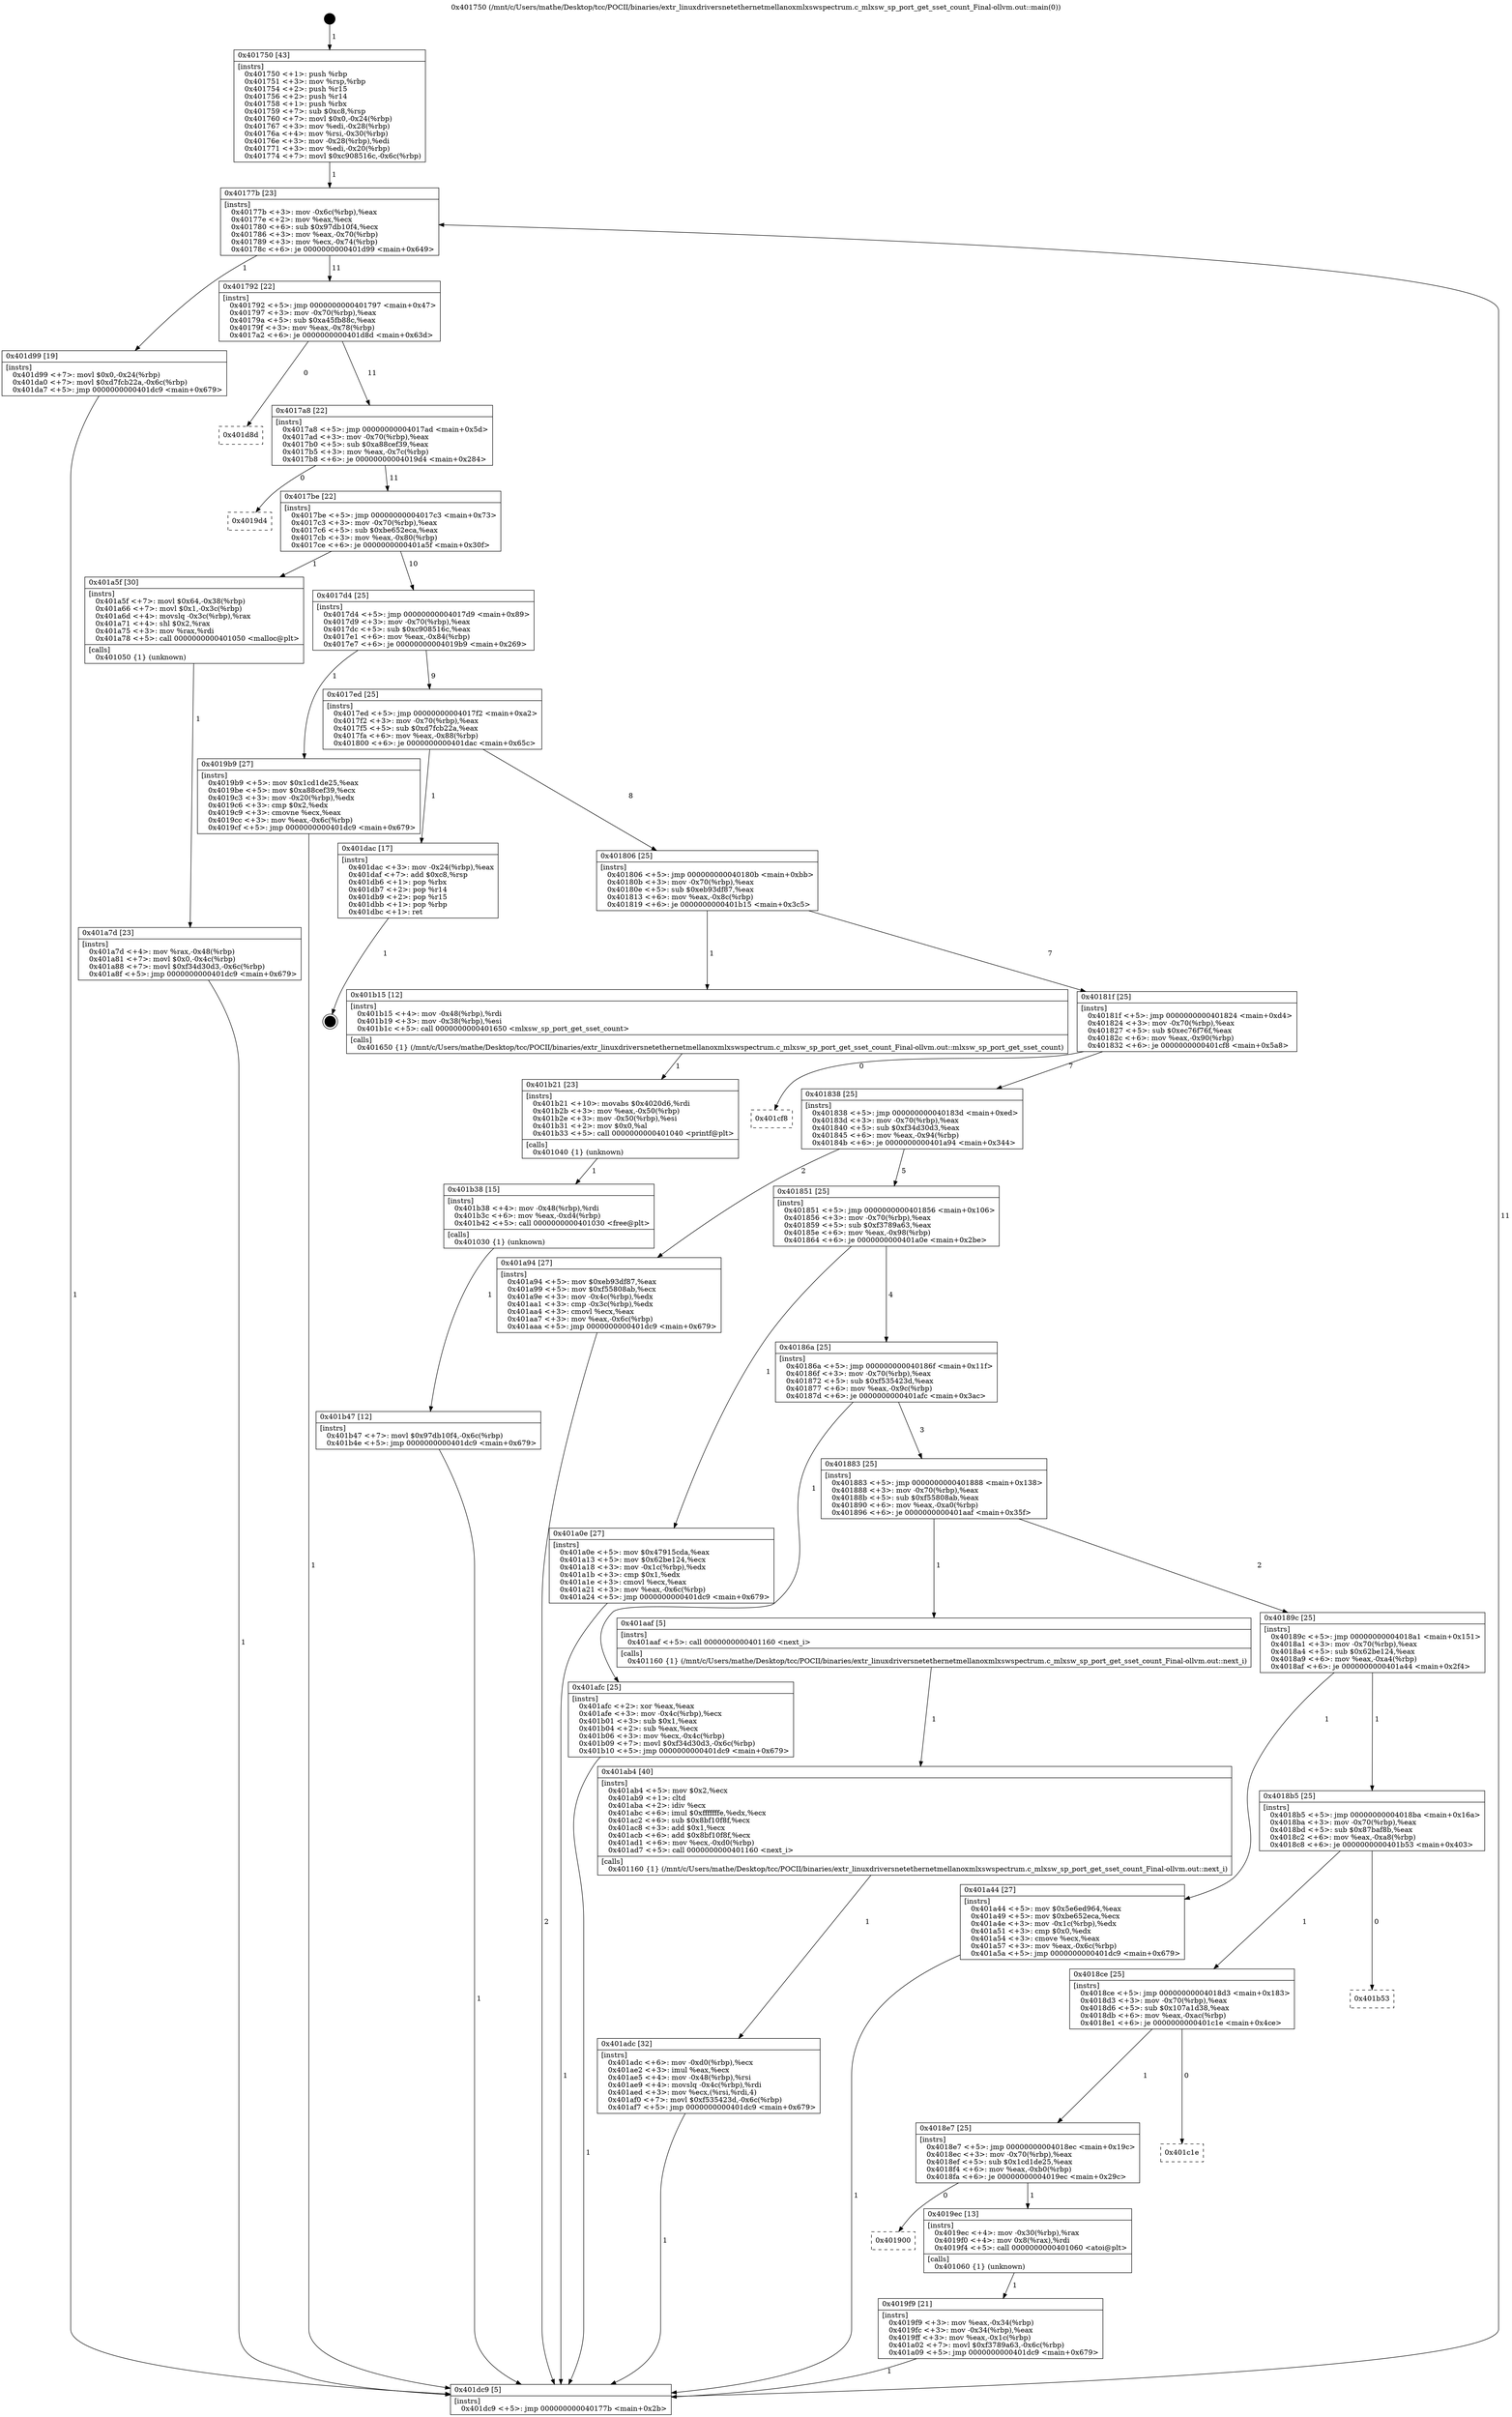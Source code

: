 digraph "0x401750" {
  label = "0x401750 (/mnt/c/Users/mathe/Desktop/tcc/POCII/binaries/extr_linuxdriversnetethernetmellanoxmlxswspectrum.c_mlxsw_sp_port_get_sset_count_Final-ollvm.out::main(0))"
  labelloc = "t"
  node[shape=record]

  Entry [label="",width=0.3,height=0.3,shape=circle,fillcolor=black,style=filled]
  "0x40177b" [label="{
     0x40177b [23]\l
     | [instrs]\l
     &nbsp;&nbsp;0x40177b \<+3\>: mov -0x6c(%rbp),%eax\l
     &nbsp;&nbsp;0x40177e \<+2\>: mov %eax,%ecx\l
     &nbsp;&nbsp;0x401780 \<+6\>: sub $0x97db10f4,%ecx\l
     &nbsp;&nbsp;0x401786 \<+3\>: mov %eax,-0x70(%rbp)\l
     &nbsp;&nbsp;0x401789 \<+3\>: mov %ecx,-0x74(%rbp)\l
     &nbsp;&nbsp;0x40178c \<+6\>: je 0000000000401d99 \<main+0x649\>\l
  }"]
  "0x401d99" [label="{
     0x401d99 [19]\l
     | [instrs]\l
     &nbsp;&nbsp;0x401d99 \<+7\>: movl $0x0,-0x24(%rbp)\l
     &nbsp;&nbsp;0x401da0 \<+7\>: movl $0xd7fcb22a,-0x6c(%rbp)\l
     &nbsp;&nbsp;0x401da7 \<+5\>: jmp 0000000000401dc9 \<main+0x679\>\l
  }"]
  "0x401792" [label="{
     0x401792 [22]\l
     | [instrs]\l
     &nbsp;&nbsp;0x401792 \<+5\>: jmp 0000000000401797 \<main+0x47\>\l
     &nbsp;&nbsp;0x401797 \<+3\>: mov -0x70(%rbp),%eax\l
     &nbsp;&nbsp;0x40179a \<+5\>: sub $0xa45fb88c,%eax\l
     &nbsp;&nbsp;0x40179f \<+3\>: mov %eax,-0x78(%rbp)\l
     &nbsp;&nbsp;0x4017a2 \<+6\>: je 0000000000401d8d \<main+0x63d\>\l
  }"]
  Exit [label="",width=0.3,height=0.3,shape=circle,fillcolor=black,style=filled,peripheries=2]
  "0x401d8d" [label="{
     0x401d8d\l
  }", style=dashed]
  "0x4017a8" [label="{
     0x4017a8 [22]\l
     | [instrs]\l
     &nbsp;&nbsp;0x4017a8 \<+5\>: jmp 00000000004017ad \<main+0x5d\>\l
     &nbsp;&nbsp;0x4017ad \<+3\>: mov -0x70(%rbp),%eax\l
     &nbsp;&nbsp;0x4017b0 \<+5\>: sub $0xa88cef39,%eax\l
     &nbsp;&nbsp;0x4017b5 \<+3\>: mov %eax,-0x7c(%rbp)\l
     &nbsp;&nbsp;0x4017b8 \<+6\>: je 00000000004019d4 \<main+0x284\>\l
  }"]
  "0x401b47" [label="{
     0x401b47 [12]\l
     | [instrs]\l
     &nbsp;&nbsp;0x401b47 \<+7\>: movl $0x97db10f4,-0x6c(%rbp)\l
     &nbsp;&nbsp;0x401b4e \<+5\>: jmp 0000000000401dc9 \<main+0x679\>\l
  }"]
  "0x4019d4" [label="{
     0x4019d4\l
  }", style=dashed]
  "0x4017be" [label="{
     0x4017be [22]\l
     | [instrs]\l
     &nbsp;&nbsp;0x4017be \<+5\>: jmp 00000000004017c3 \<main+0x73\>\l
     &nbsp;&nbsp;0x4017c3 \<+3\>: mov -0x70(%rbp),%eax\l
     &nbsp;&nbsp;0x4017c6 \<+5\>: sub $0xbe652eca,%eax\l
     &nbsp;&nbsp;0x4017cb \<+3\>: mov %eax,-0x80(%rbp)\l
     &nbsp;&nbsp;0x4017ce \<+6\>: je 0000000000401a5f \<main+0x30f\>\l
  }"]
  "0x401b38" [label="{
     0x401b38 [15]\l
     | [instrs]\l
     &nbsp;&nbsp;0x401b38 \<+4\>: mov -0x48(%rbp),%rdi\l
     &nbsp;&nbsp;0x401b3c \<+6\>: mov %eax,-0xd4(%rbp)\l
     &nbsp;&nbsp;0x401b42 \<+5\>: call 0000000000401030 \<free@plt\>\l
     | [calls]\l
     &nbsp;&nbsp;0x401030 \{1\} (unknown)\l
  }"]
  "0x401a5f" [label="{
     0x401a5f [30]\l
     | [instrs]\l
     &nbsp;&nbsp;0x401a5f \<+7\>: movl $0x64,-0x38(%rbp)\l
     &nbsp;&nbsp;0x401a66 \<+7\>: movl $0x1,-0x3c(%rbp)\l
     &nbsp;&nbsp;0x401a6d \<+4\>: movslq -0x3c(%rbp),%rax\l
     &nbsp;&nbsp;0x401a71 \<+4\>: shl $0x2,%rax\l
     &nbsp;&nbsp;0x401a75 \<+3\>: mov %rax,%rdi\l
     &nbsp;&nbsp;0x401a78 \<+5\>: call 0000000000401050 \<malloc@plt\>\l
     | [calls]\l
     &nbsp;&nbsp;0x401050 \{1\} (unknown)\l
  }"]
  "0x4017d4" [label="{
     0x4017d4 [25]\l
     | [instrs]\l
     &nbsp;&nbsp;0x4017d4 \<+5\>: jmp 00000000004017d9 \<main+0x89\>\l
     &nbsp;&nbsp;0x4017d9 \<+3\>: mov -0x70(%rbp),%eax\l
     &nbsp;&nbsp;0x4017dc \<+5\>: sub $0xc908516c,%eax\l
     &nbsp;&nbsp;0x4017e1 \<+6\>: mov %eax,-0x84(%rbp)\l
     &nbsp;&nbsp;0x4017e7 \<+6\>: je 00000000004019b9 \<main+0x269\>\l
  }"]
  "0x401b21" [label="{
     0x401b21 [23]\l
     | [instrs]\l
     &nbsp;&nbsp;0x401b21 \<+10\>: movabs $0x4020d6,%rdi\l
     &nbsp;&nbsp;0x401b2b \<+3\>: mov %eax,-0x50(%rbp)\l
     &nbsp;&nbsp;0x401b2e \<+3\>: mov -0x50(%rbp),%esi\l
     &nbsp;&nbsp;0x401b31 \<+2\>: mov $0x0,%al\l
     &nbsp;&nbsp;0x401b33 \<+5\>: call 0000000000401040 \<printf@plt\>\l
     | [calls]\l
     &nbsp;&nbsp;0x401040 \{1\} (unknown)\l
  }"]
  "0x4019b9" [label="{
     0x4019b9 [27]\l
     | [instrs]\l
     &nbsp;&nbsp;0x4019b9 \<+5\>: mov $0x1cd1de25,%eax\l
     &nbsp;&nbsp;0x4019be \<+5\>: mov $0xa88cef39,%ecx\l
     &nbsp;&nbsp;0x4019c3 \<+3\>: mov -0x20(%rbp),%edx\l
     &nbsp;&nbsp;0x4019c6 \<+3\>: cmp $0x2,%edx\l
     &nbsp;&nbsp;0x4019c9 \<+3\>: cmovne %ecx,%eax\l
     &nbsp;&nbsp;0x4019cc \<+3\>: mov %eax,-0x6c(%rbp)\l
     &nbsp;&nbsp;0x4019cf \<+5\>: jmp 0000000000401dc9 \<main+0x679\>\l
  }"]
  "0x4017ed" [label="{
     0x4017ed [25]\l
     | [instrs]\l
     &nbsp;&nbsp;0x4017ed \<+5\>: jmp 00000000004017f2 \<main+0xa2\>\l
     &nbsp;&nbsp;0x4017f2 \<+3\>: mov -0x70(%rbp),%eax\l
     &nbsp;&nbsp;0x4017f5 \<+5\>: sub $0xd7fcb22a,%eax\l
     &nbsp;&nbsp;0x4017fa \<+6\>: mov %eax,-0x88(%rbp)\l
     &nbsp;&nbsp;0x401800 \<+6\>: je 0000000000401dac \<main+0x65c\>\l
  }"]
  "0x401dc9" [label="{
     0x401dc9 [5]\l
     | [instrs]\l
     &nbsp;&nbsp;0x401dc9 \<+5\>: jmp 000000000040177b \<main+0x2b\>\l
  }"]
  "0x401750" [label="{
     0x401750 [43]\l
     | [instrs]\l
     &nbsp;&nbsp;0x401750 \<+1\>: push %rbp\l
     &nbsp;&nbsp;0x401751 \<+3\>: mov %rsp,%rbp\l
     &nbsp;&nbsp;0x401754 \<+2\>: push %r15\l
     &nbsp;&nbsp;0x401756 \<+2\>: push %r14\l
     &nbsp;&nbsp;0x401758 \<+1\>: push %rbx\l
     &nbsp;&nbsp;0x401759 \<+7\>: sub $0xc8,%rsp\l
     &nbsp;&nbsp;0x401760 \<+7\>: movl $0x0,-0x24(%rbp)\l
     &nbsp;&nbsp;0x401767 \<+3\>: mov %edi,-0x28(%rbp)\l
     &nbsp;&nbsp;0x40176a \<+4\>: mov %rsi,-0x30(%rbp)\l
     &nbsp;&nbsp;0x40176e \<+3\>: mov -0x28(%rbp),%edi\l
     &nbsp;&nbsp;0x401771 \<+3\>: mov %edi,-0x20(%rbp)\l
     &nbsp;&nbsp;0x401774 \<+7\>: movl $0xc908516c,-0x6c(%rbp)\l
  }"]
  "0x401adc" [label="{
     0x401adc [32]\l
     | [instrs]\l
     &nbsp;&nbsp;0x401adc \<+6\>: mov -0xd0(%rbp),%ecx\l
     &nbsp;&nbsp;0x401ae2 \<+3\>: imul %eax,%ecx\l
     &nbsp;&nbsp;0x401ae5 \<+4\>: mov -0x48(%rbp),%rsi\l
     &nbsp;&nbsp;0x401ae9 \<+4\>: movslq -0x4c(%rbp),%rdi\l
     &nbsp;&nbsp;0x401aed \<+3\>: mov %ecx,(%rsi,%rdi,4)\l
     &nbsp;&nbsp;0x401af0 \<+7\>: movl $0xf535423d,-0x6c(%rbp)\l
     &nbsp;&nbsp;0x401af7 \<+5\>: jmp 0000000000401dc9 \<main+0x679\>\l
  }"]
  "0x401dac" [label="{
     0x401dac [17]\l
     | [instrs]\l
     &nbsp;&nbsp;0x401dac \<+3\>: mov -0x24(%rbp),%eax\l
     &nbsp;&nbsp;0x401daf \<+7\>: add $0xc8,%rsp\l
     &nbsp;&nbsp;0x401db6 \<+1\>: pop %rbx\l
     &nbsp;&nbsp;0x401db7 \<+2\>: pop %r14\l
     &nbsp;&nbsp;0x401db9 \<+2\>: pop %r15\l
     &nbsp;&nbsp;0x401dbb \<+1\>: pop %rbp\l
     &nbsp;&nbsp;0x401dbc \<+1\>: ret\l
  }"]
  "0x401806" [label="{
     0x401806 [25]\l
     | [instrs]\l
     &nbsp;&nbsp;0x401806 \<+5\>: jmp 000000000040180b \<main+0xbb\>\l
     &nbsp;&nbsp;0x40180b \<+3\>: mov -0x70(%rbp),%eax\l
     &nbsp;&nbsp;0x40180e \<+5\>: sub $0xeb93df87,%eax\l
     &nbsp;&nbsp;0x401813 \<+6\>: mov %eax,-0x8c(%rbp)\l
     &nbsp;&nbsp;0x401819 \<+6\>: je 0000000000401b15 \<main+0x3c5\>\l
  }"]
  "0x401ab4" [label="{
     0x401ab4 [40]\l
     | [instrs]\l
     &nbsp;&nbsp;0x401ab4 \<+5\>: mov $0x2,%ecx\l
     &nbsp;&nbsp;0x401ab9 \<+1\>: cltd\l
     &nbsp;&nbsp;0x401aba \<+2\>: idiv %ecx\l
     &nbsp;&nbsp;0x401abc \<+6\>: imul $0xfffffffe,%edx,%ecx\l
     &nbsp;&nbsp;0x401ac2 \<+6\>: sub $0x8bf10f8f,%ecx\l
     &nbsp;&nbsp;0x401ac8 \<+3\>: add $0x1,%ecx\l
     &nbsp;&nbsp;0x401acb \<+6\>: add $0x8bf10f8f,%ecx\l
     &nbsp;&nbsp;0x401ad1 \<+6\>: mov %ecx,-0xd0(%rbp)\l
     &nbsp;&nbsp;0x401ad7 \<+5\>: call 0000000000401160 \<next_i\>\l
     | [calls]\l
     &nbsp;&nbsp;0x401160 \{1\} (/mnt/c/Users/mathe/Desktop/tcc/POCII/binaries/extr_linuxdriversnetethernetmellanoxmlxswspectrum.c_mlxsw_sp_port_get_sset_count_Final-ollvm.out::next_i)\l
  }"]
  "0x401b15" [label="{
     0x401b15 [12]\l
     | [instrs]\l
     &nbsp;&nbsp;0x401b15 \<+4\>: mov -0x48(%rbp),%rdi\l
     &nbsp;&nbsp;0x401b19 \<+3\>: mov -0x38(%rbp),%esi\l
     &nbsp;&nbsp;0x401b1c \<+5\>: call 0000000000401650 \<mlxsw_sp_port_get_sset_count\>\l
     | [calls]\l
     &nbsp;&nbsp;0x401650 \{1\} (/mnt/c/Users/mathe/Desktop/tcc/POCII/binaries/extr_linuxdriversnetethernetmellanoxmlxswspectrum.c_mlxsw_sp_port_get_sset_count_Final-ollvm.out::mlxsw_sp_port_get_sset_count)\l
  }"]
  "0x40181f" [label="{
     0x40181f [25]\l
     | [instrs]\l
     &nbsp;&nbsp;0x40181f \<+5\>: jmp 0000000000401824 \<main+0xd4\>\l
     &nbsp;&nbsp;0x401824 \<+3\>: mov -0x70(%rbp),%eax\l
     &nbsp;&nbsp;0x401827 \<+5\>: sub $0xec76f76f,%eax\l
     &nbsp;&nbsp;0x40182c \<+6\>: mov %eax,-0x90(%rbp)\l
     &nbsp;&nbsp;0x401832 \<+6\>: je 0000000000401cf8 \<main+0x5a8\>\l
  }"]
  "0x401a7d" [label="{
     0x401a7d [23]\l
     | [instrs]\l
     &nbsp;&nbsp;0x401a7d \<+4\>: mov %rax,-0x48(%rbp)\l
     &nbsp;&nbsp;0x401a81 \<+7\>: movl $0x0,-0x4c(%rbp)\l
     &nbsp;&nbsp;0x401a88 \<+7\>: movl $0xf34d30d3,-0x6c(%rbp)\l
     &nbsp;&nbsp;0x401a8f \<+5\>: jmp 0000000000401dc9 \<main+0x679\>\l
  }"]
  "0x401cf8" [label="{
     0x401cf8\l
  }", style=dashed]
  "0x401838" [label="{
     0x401838 [25]\l
     | [instrs]\l
     &nbsp;&nbsp;0x401838 \<+5\>: jmp 000000000040183d \<main+0xed\>\l
     &nbsp;&nbsp;0x40183d \<+3\>: mov -0x70(%rbp),%eax\l
     &nbsp;&nbsp;0x401840 \<+5\>: sub $0xf34d30d3,%eax\l
     &nbsp;&nbsp;0x401845 \<+6\>: mov %eax,-0x94(%rbp)\l
     &nbsp;&nbsp;0x40184b \<+6\>: je 0000000000401a94 \<main+0x344\>\l
  }"]
  "0x4019f9" [label="{
     0x4019f9 [21]\l
     | [instrs]\l
     &nbsp;&nbsp;0x4019f9 \<+3\>: mov %eax,-0x34(%rbp)\l
     &nbsp;&nbsp;0x4019fc \<+3\>: mov -0x34(%rbp),%eax\l
     &nbsp;&nbsp;0x4019ff \<+3\>: mov %eax,-0x1c(%rbp)\l
     &nbsp;&nbsp;0x401a02 \<+7\>: movl $0xf3789a63,-0x6c(%rbp)\l
     &nbsp;&nbsp;0x401a09 \<+5\>: jmp 0000000000401dc9 \<main+0x679\>\l
  }"]
  "0x401a94" [label="{
     0x401a94 [27]\l
     | [instrs]\l
     &nbsp;&nbsp;0x401a94 \<+5\>: mov $0xeb93df87,%eax\l
     &nbsp;&nbsp;0x401a99 \<+5\>: mov $0xf55808ab,%ecx\l
     &nbsp;&nbsp;0x401a9e \<+3\>: mov -0x4c(%rbp),%edx\l
     &nbsp;&nbsp;0x401aa1 \<+3\>: cmp -0x3c(%rbp),%edx\l
     &nbsp;&nbsp;0x401aa4 \<+3\>: cmovl %ecx,%eax\l
     &nbsp;&nbsp;0x401aa7 \<+3\>: mov %eax,-0x6c(%rbp)\l
     &nbsp;&nbsp;0x401aaa \<+5\>: jmp 0000000000401dc9 \<main+0x679\>\l
  }"]
  "0x401851" [label="{
     0x401851 [25]\l
     | [instrs]\l
     &nbsp;&nbsp;0x401851 \<+5\>: jmp 0000000000401856 \<main+0x106\>\l
     &nbsp;&nbsp;0x401856 \<+3\>: mov -0x70(%rbp),%eax\l
     &nbsp;&nbsp;0x401859 \<+5\>: sub $0xf3789a63,%eax\l
     &nbsp;&nbsp;0x40185e \<+6\>: mov %eax,-0x98(%rbp)\l
     &nbsp;&nbsp;0x401864 \<+6\>: je 0000000000401a0e \<main+0x2be\>\l
  }"]
  "0x401900" [label="{
     0x401900\l
  }", style=dashed]
  "0x401a0e" [label="{
     0x401a0e [27]\l
     | [instrs]\l
     &nbsp;&nbsp;0x401a0e \<+5\>: mov $0x47915cda,%eax\l
     &nbsp;&nbsp;0x401a13 \<+5\>: mov $0x62be124,%ecx\l
     &nbsp;&nbsp;0x401a18 \<+3\>: mov -0x1c(%rbp),%edx\l
     &nbsp;&nbsp;0x401a1b \<+3\>: cmp $0x1,%edx\l
     &nbsp;&nbsp;0x401a1e \<+3\>: cmovl %ecx,%eax\l
     &nbsp;&nbsp;0x401a21 \<+3\>: mov %eax,-0x6c(%rbp)\l
     &nbsp;&nbsp;0x401a24 \<+5\>: jmp 0000000000401dc9 \<main+0x679\>\l
  }"]
  "0x40186a" [label="{
     0x40186a [25]\l
     | [instrs]\l
     &nbsp;&nbsp;0x40186a \<+5\>: jmp 000000000040186f \<main+0x11f\>\l
     &nbsp;&nbsp;0x40186f \<+3\>: mov -0x70(%rbp),%eax\l
     &nbsp;&nbsp;0x401872 \<+5\>: sub $0xf535423d,%eax\l
     &nbsp;&nbsp;0x401877 \<+6\>: mov %eax,-0x9c(%rbp)\l
     &nbsp;&nbsp;0x40187d \<+6\>: je 0000000000401afc \<main+0x3ac\>\l
  }"]
  "0x4019ec" [label="{
     0x4019ec [13]\l
     | [instrs]\l
     &nbsp;&nbsp;0x4019ec \<+4\>: mov -0x30(%rbp),%rax\l
     &nbsp;&nbsp;0x4019f0 \<+4\>: mov 0x8(%rax),%rdi\l
     &nbsp;&nbsp;0x4019f4 \<+5\>: call 0000000000401060 \<atoi@plt\>\l
     | [calls]\l
     &nbsp;&nbsp;0x401060 \{1\} (unknown)\l
  }"]
  "0x401afc" [label="{
     0x401afc [25]\l
     | [instrs]\l
     &nbsp;&nbsp;0x401afc \<+2\>: xor %eax,%eax\l
     &nbsp;&nbsp;0x401afe \<+3\>: mov -0x4c(%rbp),%ecx\l
     &nbsp;&nbsp;0x401b01 \<+3\>: sub $0x1,%eax\l
     &nbsp;&nbsp;0x401b04 \<+2\>: sub %eax,%ecx\l
     &nbsp;&nbsp;0x401b06 \<+3\>: mov %ecx,-0x4c(%rbp)\l
     &nbsp;&nbsp;0x401b09 \<+7\>: movl $0xf34d30d3,-0x6c(%rbp)\l
     &nbsp;&nbsp;0x401b10 \<+5\>: jmp 0000000000401dc9 \<main+0x679\>\l
  }"]
  "0x401883" [label="{
     0x401883 [25]\l
     | [instrs]\l
     &nbsp;&nbsp;0x401883 \<+5\>: jmp 0000000000401888 \<main+0x138\>\l
     &nbsp;&nbsp;0x401888 \<+3\>: mov -0x70(%rbp),%eax\l
     &nbsp;&nbsp;0x40188b \<+5\>: sub $0xf55808ab,%eax\l
     &nbsp;&nbsp;0x401890 \<+6\>: mov %eax,-0xa0(%rbp)\l
     &nbsp;&nbsp;0x401896 \<+6\>: je 0000000000401aaf \<main+0x35f\>\l
  }"]
  "0x4018e7" [label="{
     0x4018e7 [25]\l
     | [instrs]\l
     &nbsp;&nbsp;0x4018e7 \<+5\>: jmp 00000000004018ec \<main+0x19c\>\l
     &nbsp;&nbsp;0x4018ec \<+3\>: mov -0x70(%rbp),%eax\l
     &nbsp;&nbsp;0x4018ef \<+5\>: sub $0x1cd1de25,%eax\l
     &nbsp;&nbsp;0x4018f4 \<+6\>: mov %eax,-0xb0(%rbp)\l
     &nbsp;&nbsp;0x4018fa \<+6\>: je 00000000004019ec \<main+0x29c\>\l
  }"]
  "0x401aaf" [label="{
     0x401aaf [5]\l
     | [instrs]\l
     &nbsp;&nbsp;0x401aaf \<+5\>: call 0000000000401160 \<next_i\>\l
     | [calls]\l
     &nbsp;&nbsp;0x401160 \{1\} (/mnt/c/Users/mathe/Desktop/tcc/POCII/binaries/extr_linuxdriversnetethernetmellanoxmlxswspectrum.c_mlxsw_sp_port_get_sset_count_Final-ollvm.out::next_i)\l
  }"]
  "0x40189c" [label="{
     0x40189c [25]\l
     | [instrs]\l
     &nbsp;&nbsp;0x40189c \<+5\>: jmp 00000000004018a1 \<main+0x151\>\l
     &nbsp;&nbsp;0x4018a1 \<+3\>: mov -0x70(%rbp),%eax\l
     &nbsp;&nbsp;0x4018a4 \<+5\>: sub $0x62be124,%eax\l
     &nbsp;&nbsp;0x4018a9 \<+6\>: mov %eax,-0xa4(%rbp)\l
     &nbsp;&nbsp;0x4018af \<+6\>: je 0000000000401a44 \<main+0x2f4\>\l
  }"]
  "0x401c1e" [label="{
     0x401c1e\l
  }", style=dashed]
  "0x401a44" [label="{
     0x401a44 [27]\l
     | [instrs]\l
     &nbsp;&nbsp;0x401a44 \<+5\>: mov $0x5e6ed964,%eax\l
     &nbsp;&nbsp;0x401a49 \<+5\>: mov $0xbe652eca,%ecx\l
     &nbsp;&nbsp;0x401a4e \<+3\>: mov -0x1c(%rbp),%edx\l
     &nbsp;&nbsp;0x401a51 \<+3\>: cmp $0x0,%edx\l
     &nbsp;&nbsp;0x401a54 \<+3\>: cmove %ecx,%eax\l
     &nbsp;&nbsp;0x401a57 \<+3\>: mov %eax,-0x6c(%rbp)\l
     &nbsp;&nbsp;0x401a5a \<+5\>: jmp 0000000000401dc9 \<main+0x679\>\l
  }"]
  "0x4018b5" [label="{
     0x4018b5 [25]\l
     | [instrs]\l
     &nbsp;&nbsp;0x4018b5 \<+5\>: jmp 00000000004018ba \<main+0x16a\>\l
     &nbsp;&nbsp;0x4018ba \<+3\>: mov -0x70(%rbp),%eax\l
     &nbsp;&nbsp;0x4018bd \<+5\>: sub $0x87baf8b,%eax\l
     &nbsp;&nbsp;0x4018c2 \<+6\>: mov %eax,-0xa8(%rbp)\l
     &nbsp;&nbsp;0x4018c8 \<+6\>: je 0000000000401b53 \<main+0x403\>\l
  }"]
  "0x4018ce" [label="{
     0x4018ce [25]\l
     | [instrs]\l
     &nbsp;&nbsp;0x4018ce \<+5\>: jmp 00000000004018d3 \<main+0x183\>\l
     &nbsp;&nbsp;0x4018d3 \<+3\>: mov -0x70(%rbp),%eax\l
     &nbsp;&nbsp;0x4018d6 \<+5\>: sub $0x107a1d38,%eax\l
     &nbsp;&nbsp;0x4018db \<+6\>: mov %eax,-0xac(%rbp)\l
     &nbsp;&nbsp;0x4018e1 \<+6\>: je 0000000000401c1e \<main+0x4ce\>\l
  }"]
  "0x401b53" [label="{
     0x401b53\l
  }", style=dashed]
  Entry -> "0x401750" [label=" 1"]
  "0x40177b" -> "0x401d99" [label=" 1"]
  "0x40177b" -> "0x401792" [label=" 11"]
  "0x401dac" -> Exit [label=" 1"]
  "0x401792" -> "0x401d8d" [label=" 0"]
  "0x401792" -> "0x4017a8" [label=" 11"]
  "0x401d99" -> "0x401dc9" [label=" 1"]
  "0x4017a8" -> "0x4019d4" [label=" 0"]
  "0x4017a8" -> "0x4017be" [label=" 11"]
  "0x401b47" -> "0x401dc9" [label=" 1"]
  "0x4017be" -> "0x401a5f" [label=" 1"]
  "0x4017be" -> "0x4017d4" [label=" 10"]
  "0x401b38" -> "0x401b47" [label=" 1"]
  "0x4017d4" -> "0x4019b9" [label=" 1"]
  "0x4017d4" -> "0x4017ed" [label=" 9"]
  "0x4019b9" -> "0x401dc9" [label=" 1"]
  "0x401750" -> "0x40177b" [label=" 1"]
  "0x401dc9" -> "0x40177b" [label=" 11"]
  "0x401b21" -> "0x401b38" [label=" 1"]
  "0x4017ed" -> "0x401dac" [label=" 1"]
  "0x4017ed" -> "0x401806" [label=" 8"]
  "0x401b15" -> "0x401b21" [label=" 1"]
  "0x401806" -> "0x401b15" [label=" 1"]
  "0x401806" -> "0x40181f" [label=" 7"]
  "0x401afc" -> "0x401dc9" [label=" 1"]
  "0x40181f" -> "0x401cf8" [label=" 0"]
  "0x40181f" -> "0x401838" [label=" 7"]
  "0x401adc" -> "0x401dc9" [label=" 1"]
  "0x401838" -> "0x401a94" [label=" 2"]
  "0x401838" -> "0x401851" [label=" 5"]
  "0x401ab4" -> "0x401adc" [label=" 1"]
  "0x401851" -> "0x401a0e" [label=" 1"]
  "0x401851" -> "0x40186a" [label=" 4"]
  "0x401aaf" -> "0x401ab4" [label=" 1"]
  "0x40186a" -> "0x401afc" [label=" 1"]
  "0x40186a" -> "0x401883" [label=" 3"]
  "0x401a94" -> "0x401dc9" [label=" 2"]
  "0x401883" -> "0x401aaf" [label=" 1"]
  "0x401883" -> "0x40189c" [label=" 2"]
  "0x401a5f" -> "0x401a7d" [label=" 1"]
  "0x40189c" -> "0x401a44" [label=" 1"]
  "0x40189c" -> "0x4018b5" [label=" 1"]
  "0x401a44" -> "0x401dc9" [label=" 1"]
  "0x4018b5" -> "0x401b53" [label=" 0"]
  "0x4018b5" -> "0x4018ce" [label=" 1"]
  "0x401a0e" -> "0x401dc9" [label=" 1"]
  "0x4018ce" -> "0x401c1e" [label=" 0"]
  "0x4018ce" -> "0x4018e7" [label=" 1"]
  "0x401a7d" -> "0x401dc9" [label=" 1"]
  "0x4018e7" -> "0x4019ec" [label=" 1"]
  "0x4018e7" -> "0x401900" [label=" 0"]
  "0x4019ec" -> "0x4019f9" [label=" 1"]
  "0x4019f9" -> "0x401dc9" [label=" 1"]
}
